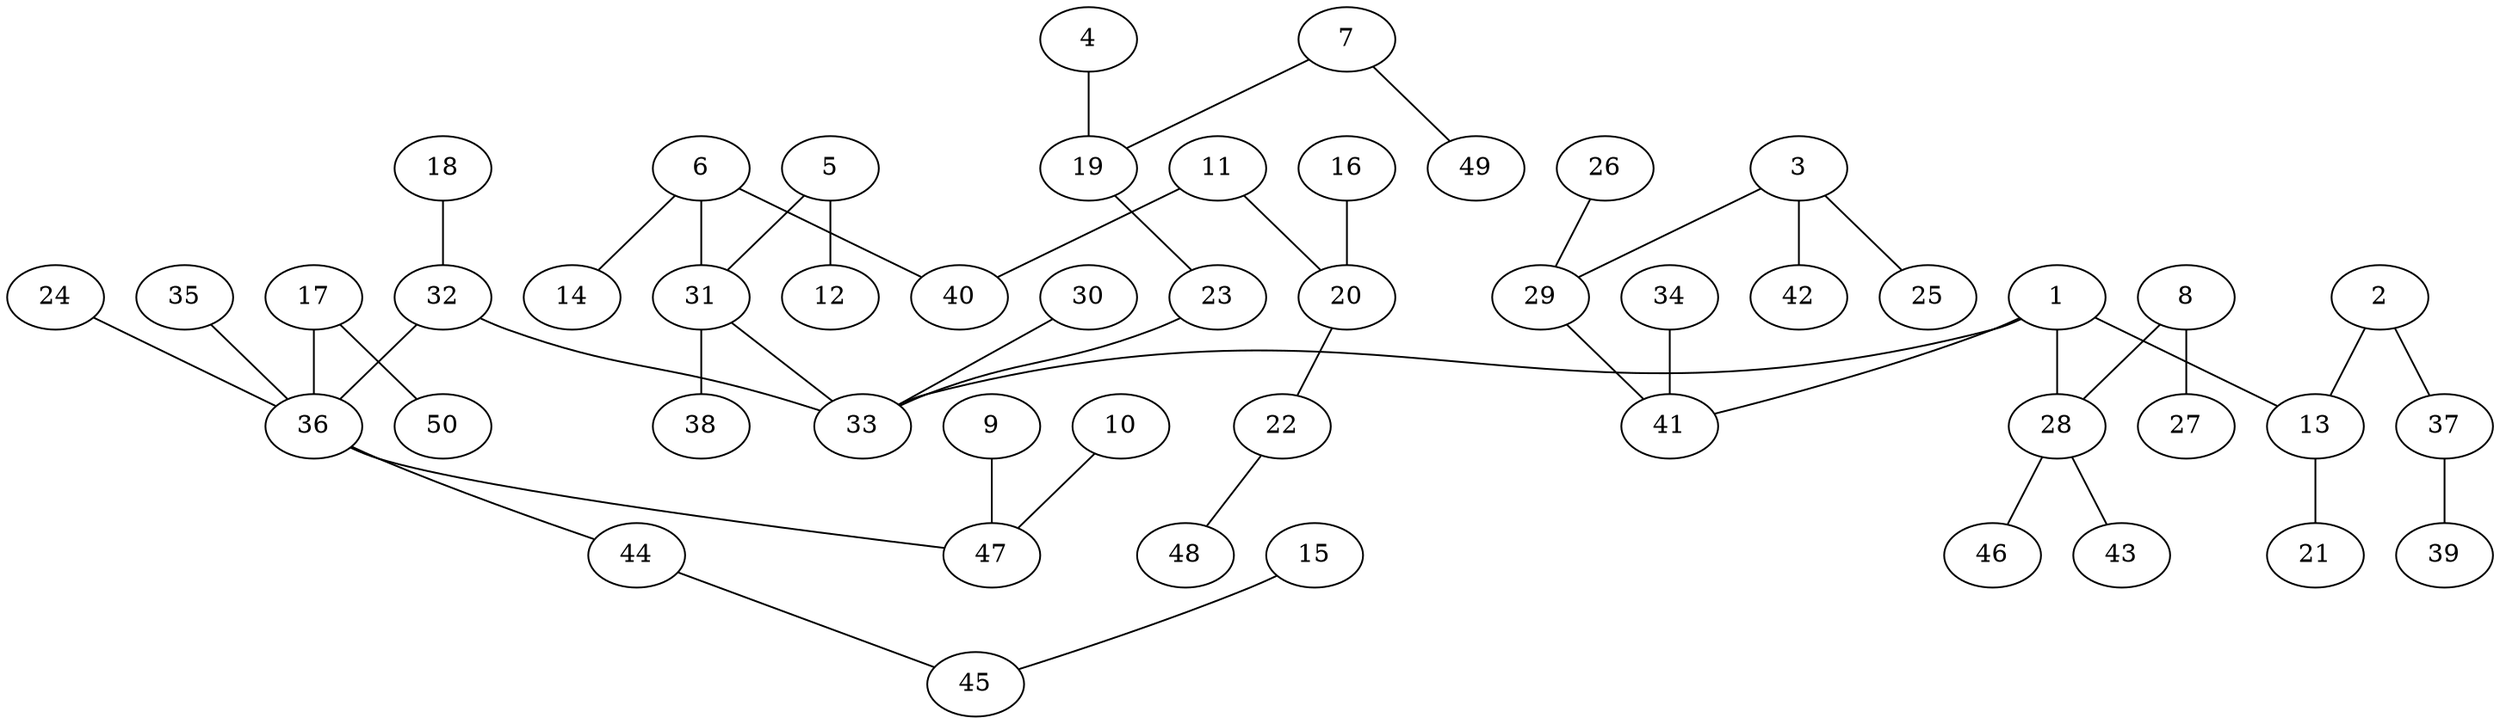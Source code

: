 graph arbol_dijkstra_G_1 {
    1;
    33;
    32;
    31;
    36;
    41;
    23;
    28;
    13;
    44;
    19;
    29;
    2;
    24;
    46;
    30;
    3;
    42;
    6;
    25;
    47;
    18;
    26;
    38;
    40;
    11;
    35;
    34;
    14;
    8;
    37;
    9;
    27;
    10;
    20;
    45;
    39;
    7;
    4;
    49;
    16;
    5;
    12;
    43;
    22;
    17;
    21;
    50;
    48;
    15;
    2 -- 13;
    3 -- 29;
    4 -- 19;
    5 -- 31;
    6 -- 31;
    7 -- 19;
    8 -- 28;
    9 -- 47;
    10 -- 47;
    11 -- 40;
    5 -- 12;
    1 -- 13;
    6 -- 14;
    15 -- 45;
    16 -- 20;
    17 -- 36;
    18 -- 32;
    19 -- 23;
    11 -- 20;
    13 -- 21;
    20 -- 22;
    23 -- 33;
    24 -- 36;
    3 -- 25;
    26 -- 29;
    8 -- 27;
    1 -- 28;
    29 -- 41;
    30 -- 33;
    31 -- 33;
    32 -- 33;
    1 -- 33;
    34 -- 41;
    35 -- 36;
    32 -- 36;
    2 -- 37;
    31 -- 38;
    37 -- 39;
    6 -- 40;
    1 -- 41;
    3 -- 42;
    28 -- 43;
    36 -- 44;
    44 -- 45;
    28 -- 46;
    36 -- 47;
    22 -- 48;
    7 -- 49;
    17 -- 50;
}